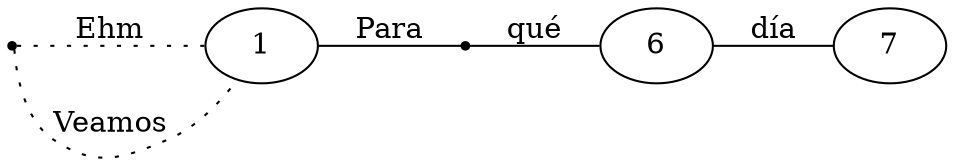 digraph asr {
    nodesep=1.7
    rankdir=LR
    "start" [shape="point"];
    "puntito" [shape="point"];

    "start" -> "1" [label="Ehm", style="dotted", dir="none"]
    "start" -> "1" [label="Veamos", style="dotted", dir="none"];
    "1" -> "puntito" [label="Para", dir="none"];
    "puntito" -> "6" [label="qué", dir="none"];
    "6" -> "7" [label="día", dir="none"];
}
